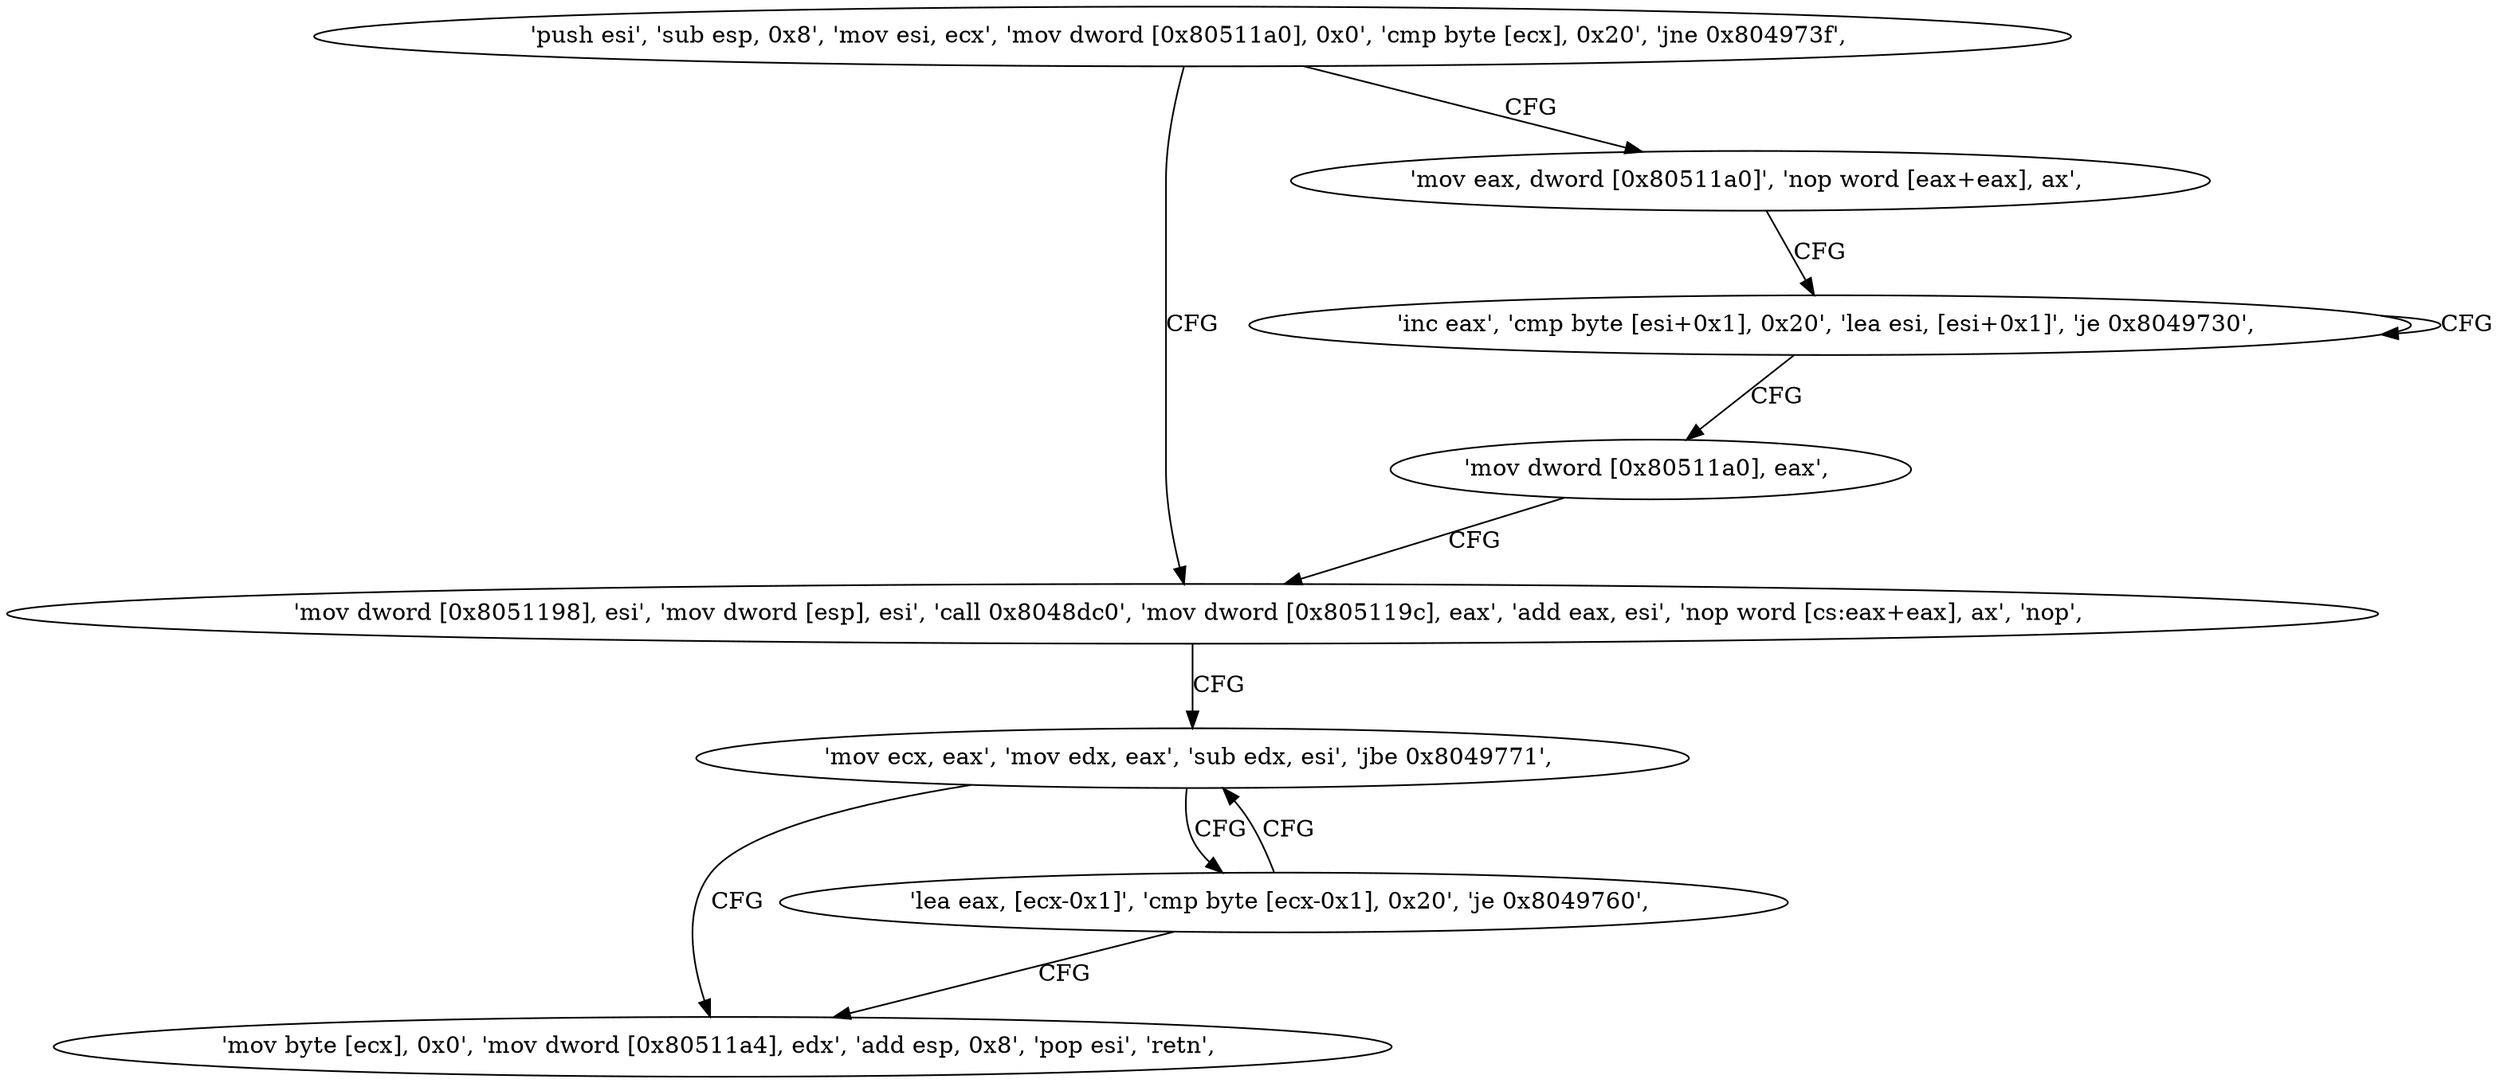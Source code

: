 digraph "func" {
"134518544" [label = "'push esi', 'sub esp, 0x8', 'mov esi, ecx', 'mov dword [0x80511a0], 0x0', 'cmp byte [ecx], 0x20', 'jne 0x804973f', " ]
"134518591" [label = "'mov dword [0x8051198], esi', 'mov dword [esp], esi', 'call 0x8048dc0', 'mov dword [0x805119c], eax', 'add eax, esi', 'nop word [cs:eax+eax], ax', 'nop', " ]
"134518565" [label = "'mov eax, dword [0x80511a0]', 'nop word [eax+eax], ax', " ]
"134518624" [label = "'mov ecx, eax', 'mov edx, eax', 'sub edx, esi', 'jbe 0x8049771', " ]
"134518576" [label = "'inc eax', 'cmp byte [esi+0x1], 0x20', 'lea esi, [esi+0x1]', 'je 0x8049730', " ]
"134518641" [label = "'mov byte [ecx], 0x0', 'mov dword [0x80511a4], edx', 'add esp, 0x8', 'pop esi', 'retn', " ]
"134518632" [label = "'lea eax, [ecx-0x1]', 'cmp byte [ecx-0x1], 0x20', 'je 0x8049760', " ]
"134518586" [label = "'mov dword [0x80511a0], eax', " ]
"134518544" -> "134518591" [ label = "CFG" ]
"134518544" -> "134518565" [ label = "CFG" ]
"134518591" -> "134518624" [ label = "CFG" ]
"134518565" -> "134518576" [ label = "CFG" ]
"134518624" -> "134518641" [ label = "CFG" ]
"134518624" -> "134518632" [ label = "CFG" ]
"134518576" -> "134518576" [ label = "CFG" ]
"134518576" -> "134518586" [ label = "CFG" ]
"134518632" -> "134518624" [ label = "CFG" ]
"134518632" -> "134518641" [ label = "CFG" ]
"134518586" -> "134518591" [ label = "CFG" ]
}
